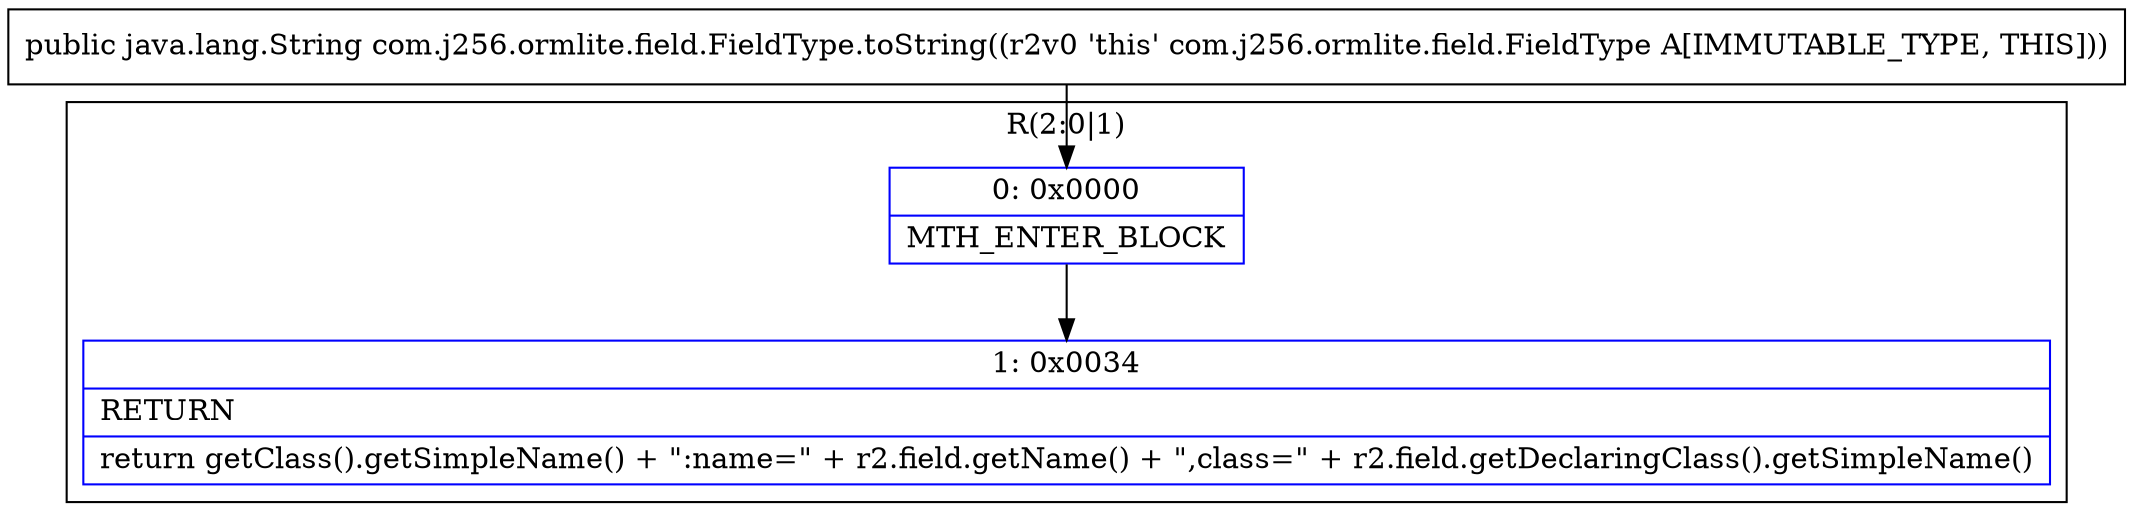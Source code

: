 digraph "CFG forcom.j256.ormlite.field.FieldType.toString()Ljava\/lang\/String;" {
subgraph cluster_Region_872522994 {
label = "R(2:0|1)";
node [shape=record,color=blue];
Node_0 [shape=record,label="{0\:\ 0x0000|MTH_ENTER_BLOCK\l}"];
Node_1 [shape=record,label="{1\:\ 0x0034|RETURN\l|return getClass().getSimpleName() + \":name=\" + r2.field.getName() + \",class=\" + r2.field.getDeclaringClass().getSimpleName()\l}"];
}
MethodNode[shape=record,label="{public java.lang.String com.j256.ormlite.field.FieldType.toString((r2v0 'this' com.j256.ormlite.field.FieldType A[IMMUTABLE_TYPE, THIS])) }"];
MethodNode -> Node_0;
Node_0 -> Node_1;
}


